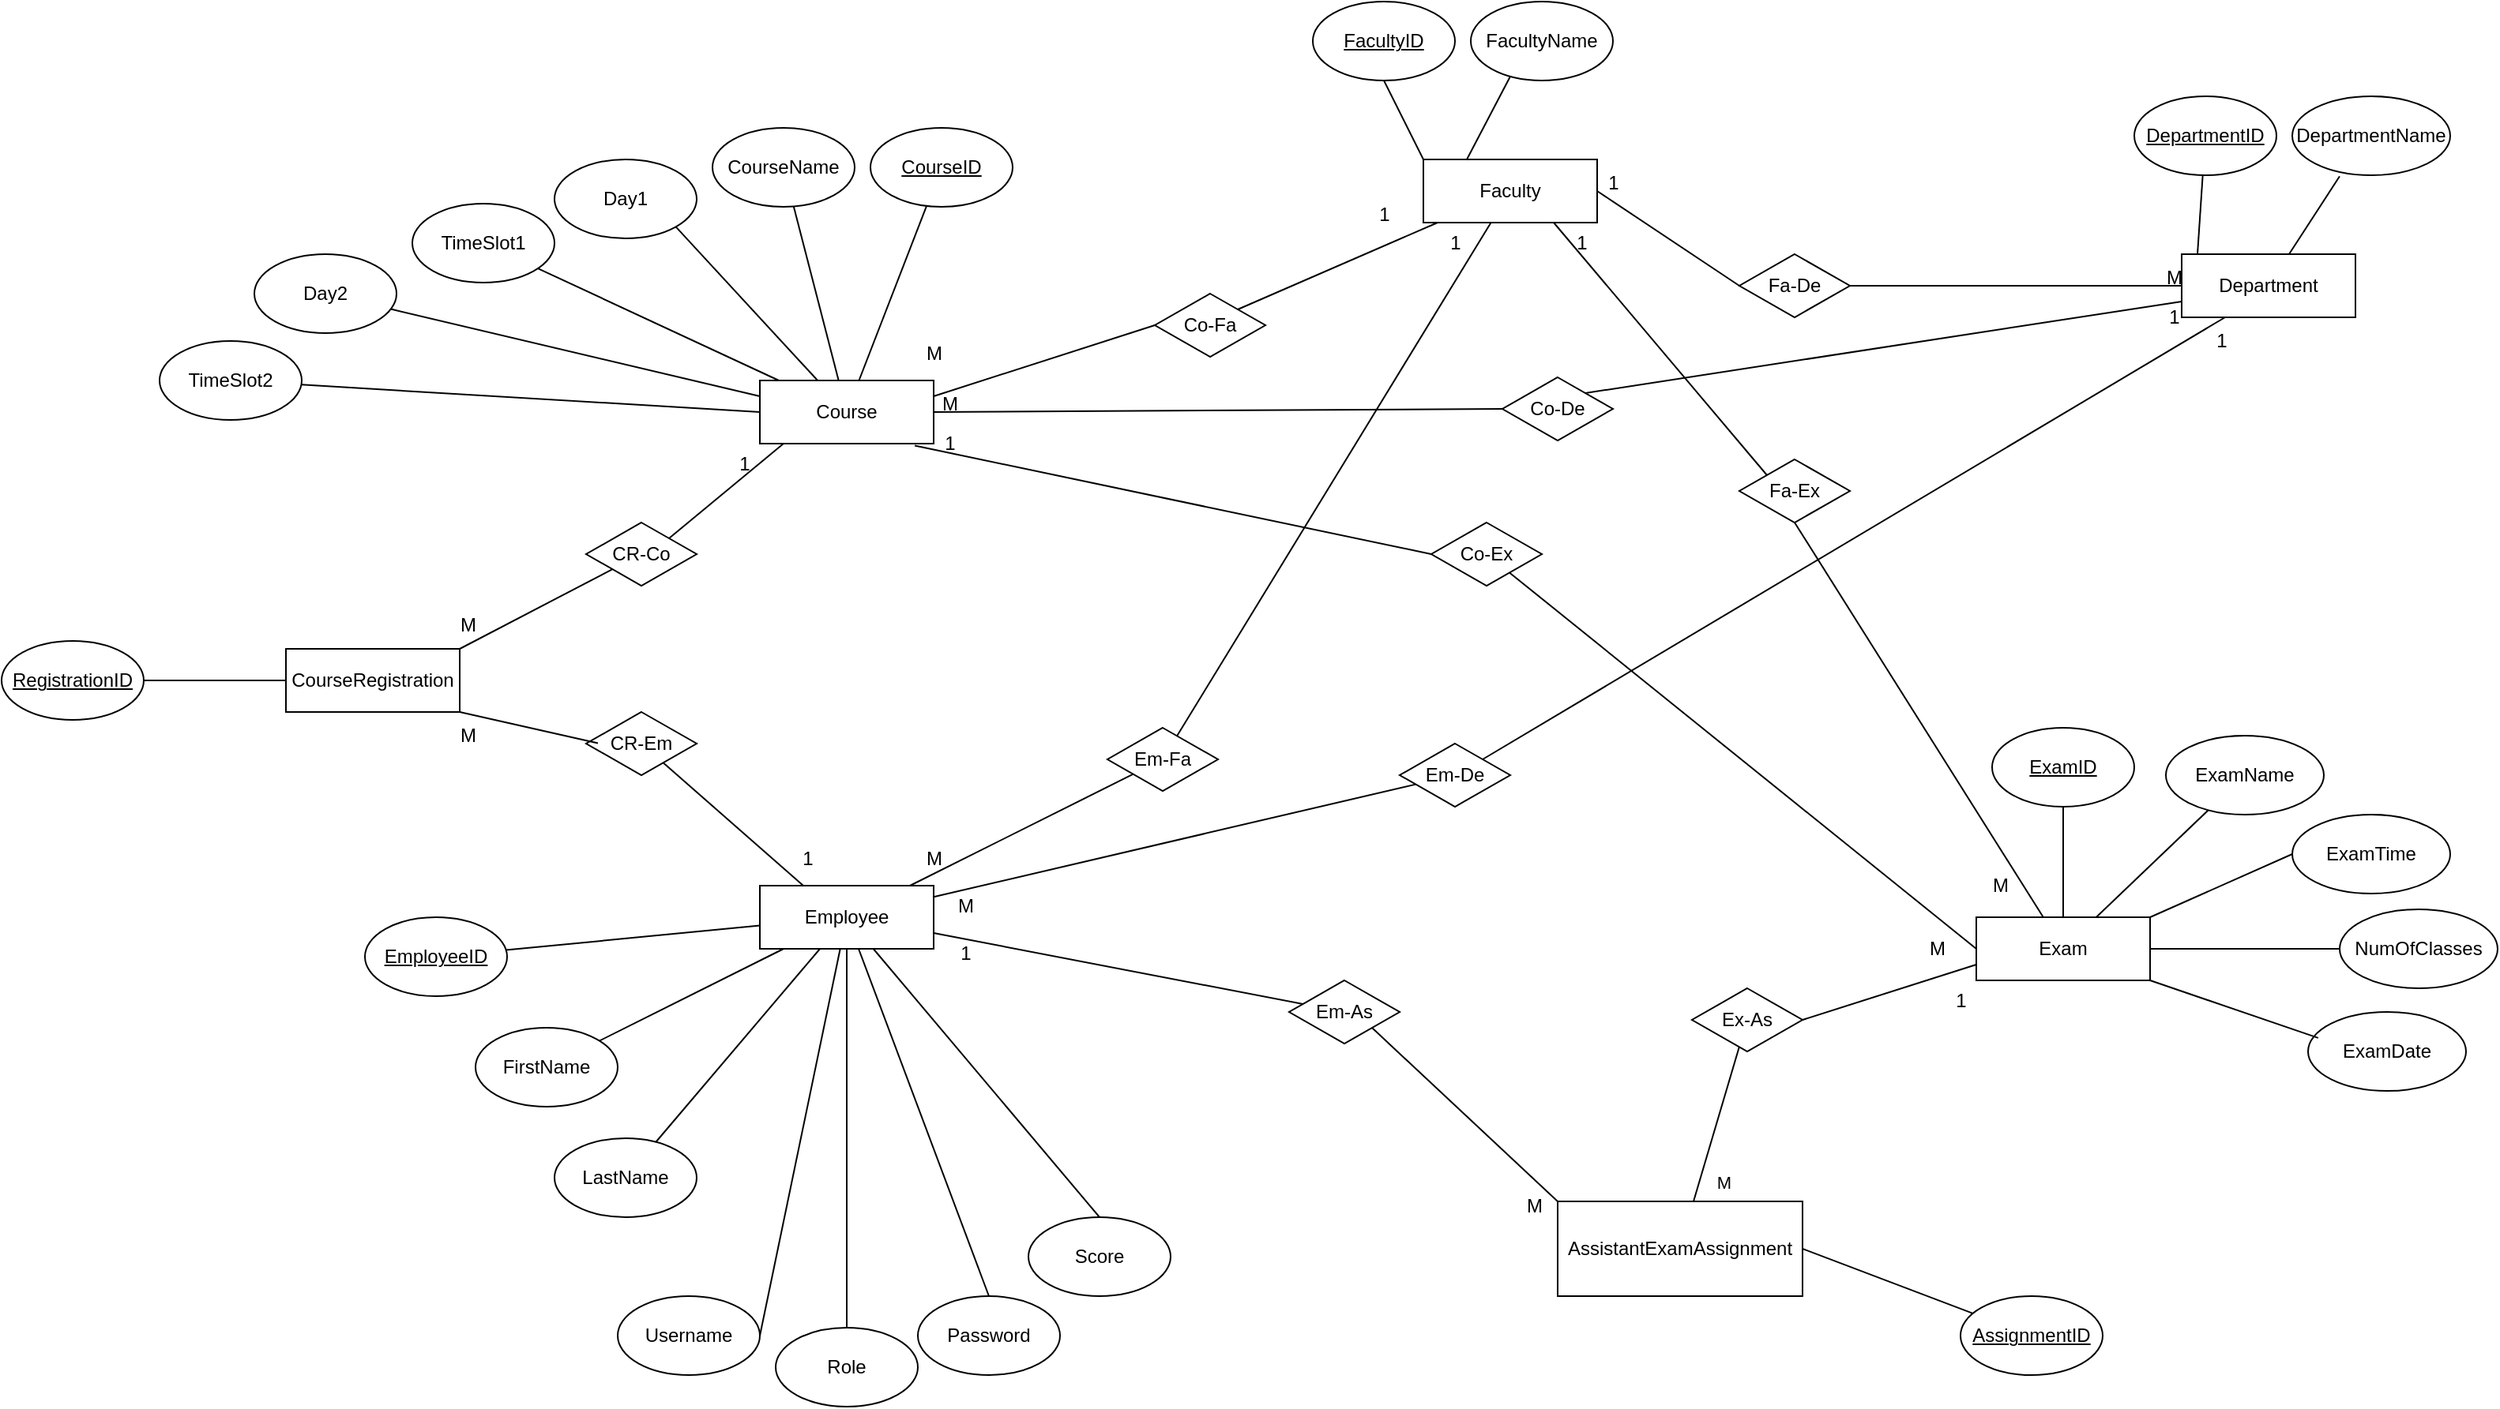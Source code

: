 <mxfile version="24.4.6" type="device">
  <diagram id="R2lEEEUBdFMjLlhIrx00" name="Page-1">
    <mxGraphModel dx="2021" dy="1052" grid="1" gridSize="10" guides="1" tooltips="1" connect="1" arrows="1" fold="1" page="0" pageScale="1" pageWidth="850" pageHeight="1100" math="0" shadow="0" extFonts="Permanent Marker^https://fonts.googleapis.com/css?family=Permanent+Marker">
      <root>
        <mxCell id="0" />
        <mxCell id="1" parent="0" />
        <mxCell id="gbfgaIHnp0iiA1zuApGj-1" value="Faculty" style="rounded=0;whiteSpace=wrap;html=1;" vertex="1" parent="1">
          <mxGeometry x="150" y="20" width="110" height="40" as="geometry" />
        </mxCell>
        <mxCell id="gbfgaIHnp0iiA1zuApGj-2" value="&lt;u&gt;FacultyID&lt;/u&gt;" style="ellipse;whiteSpace=wrap;html=1;" vertex="1" parent="1">
          <mxGeometry x="80" y="-80" width="90" height="50" as="geometry" />
        </mxCell>
        <mxCell id="gbfgaIHnp0iiA1zuApGj-3" value="FacultyName" style="ellipse;whiteSpace=wrap;html=1;" vertex="1" parent="1">
          <mxGeometry x="180" y="-80" width="90" height="50" as="geometry" />
        </mxCell>
        <mxCell id="gbfgaIHnp0iiA1zuApGj-4" value="" style="endArrow=none;html=1;rounded=0;exitX=0;exitY=0;exitDx=0;exitDy=0;entryX=0.5;entryY=1;entryDx=0;entryDy=0;" edge="1" parent="1" source="gbfgaIHnp0iiA1zuApGj-1" target="gbfgaIHnp0iiA1zuApGj-2">
          <mxGeometry width="50" height="50" relative="1" as="geometry">
            <mxPoint x="340" y="110" as="sourcePoint" />
            <mxPoint x="390" y="60" as="targetPoint" />
          </mxGeometry>
        </mxCell>
        <mxCell id="gbfgaIHnp0iiA1zuApGj-5" value="" style="endArrow=none;html=1;rounded=0;exitX=0.25;exitY=0;exitDx=0;exitDy=0;entryX=0.278;entryY=0.947;entryDx=0;entryDy=0;entryPerimeter=0;" edge="1" parent="1" source="gbfgaIHnp0iiA1zuApGj-1" target="gbfgaIHnp0iiA1zuApGj-3">
          <mxGeometry width="50" height="50" relative="1" as="geometry">
            <mxPoint x="160" y="30" as="sourcePoint" />
            <mxPoint x="135" y="-20" as="targetPoint" />
            <Array as="points" />
          </mxGeometry>
        </mxCell>
        <mxCell id="gbfgaIHnp0iiA1zuApGj-11" style="edgeStyle=orthogonalEdgeStyle;rounded=0;orthogonalLoop=1;jettySize=auto;html=1;entryX=0;entryY=0.5;entryDx=0;entryDy=0;endArrow=none;endFill=0;" edge="1" parent="1" source="gbfgaIHnp0iiA1zuApGj-6" target="gbfgaIHnp0iiA1zuApGj-7">
          <mxGeometry relative="1" as="geometry" />
        </mxCell>
        <mxCell id="gbfgaIHnp0iiA1zuApGj-6" value="Fa-De" style="rhombus;whiteSpace=wrap;html=1;" vertex="1" parent="1">
          <mxGeometry x="350" y="80" width="70" height="40" as="geometry" />
        </mxCell>
        <mxCell id="gbfgaIHnp0iiA1zuApGj-7" value="Department" style="rounded=0;whiteSpace=wrap;html=1;" vertex="1" parent="1">
          <mxGeometry x="630" y="80" width="110" height="40" as="geometry" />
        </mxCell>
        <mxCell id="gbfgaIHnp0iiA1zuApGj-8" value="&lt;u&gt;DepartmentID&lt;/u&gt;" style="ellipse;whiteSpace=wrap;html=1;" vertex="1" parent="1">
          <mxGeometry x="600" y="-20" width="90" height="50" as="geometry" />
        </mxCell>
        <mxCell id="gbfgaIHnp0iiA1zuApGj-9" value="" style="endArrow=none;html=1;rounded=0;" edge="1" parent="1" target="gbfgaIHnp0iiA1zuApGj-8">
          <mxGeometry width="50" height="50" relative="1" as="geometry">
            <mxPoint x="640" y="80" as="sourcePoint" />
            <mxPoint x="315" y="40" as="targetPoint" />
          </mxGeometry>
        </mxCell>
        <mxCell id="gbfgaIHnp0iiA1zuApGj-10" value="" style="endArrow=none;html=1;rounded=0;exitX=0;exitY=0.5;exitDx=0;exitDy=0;entryX=1;entryY=0.5;entryDx=0;entryDy=0;" edge="1" parent="1" source="gbfgaIHnp0iiA1zuApGj-6" target="gbfgaIHnp0iiA1zuApGj-1">
          <mxGeometry width="50" height="50" relative="1" as="geometry">
            <mxPoint x="248" y="180" as="sourcePoint" />
            <mxPoint x="275" y="127" as="targetPoint" />
            <Array as="points" />
          </mxGeometry>
        </mxCell>
        <mxCell id="gbfgaIHnp0iiA1zuApGj-12" value="DepartmentName" style="ellipse;whiteSpace=wrap;html=1;" vertex="1" parent="1">
          <mxGeometry x="700" y="-20" width="100" height="50" as="geometry" />
        </mxCell>
        <mxCell id="gbfgaIHnp0iiA1zuApGj-14" value="" style="endArrow=none;html=1;rounded=0;entryX=0.3;entryY=1.013;entryDx=0;entryDy=0;entryPerimeter=0;" edge="1" parent="1" source="gbfgaIHnp0iiA1zuApGj-7" target="gbfgaIHnp0iiA1zuApGj-12">
          <mxGeometry width="50" height="50" relative="1" as="geometry">
            <mxPoint x="650" y="90" as="sourcePoint" />
            <mxPoint x="653" y="40" as="targetPoint" />
          </mxGeometry>
        </mxCell>
        <mxCell id="gbfgaIHnp0iiA1zuApGj-15" value="1" style="text;html=1;align=center;verticalAlign=middle;resizable=0;points=[];autosize=1;strokeColor=none;fillColor=none;" vertex="1" parent="1">
          <mxGeometry x="255" y="20" width="30" height="30" as="geometry" />
        </mxCell>
        <mxCell id="gbfgaIHnp0iiA1zuApGj-16" value="M" style="text;html=1;align=center;verticalAlign=middle;resizable=0;points=[];autosize=1;strokeColor=none;fillColor=none;" vertex="1" parent="1">
          <mxGeometry x="610" y="80" width="30" height="30" as="geometry" />
        </mxCell>
        <mxCell id="gbfgaIHnp0iiA1zuApGj-17" value="Course" style="rounded=0;whiteSpace=wrap;html=1;" vertex="1" parent="1">
          <mxGeometry x="-270" y="160" width="110" height="40" as="geometry" />
        </mxCell>
        <mxCell id="gbfgaIHnp0iiA1zuApGj-18" value="&lt;u&gt;CourseID&lt;/u&gt;" style="ellipse;whiteSpace=wrap;html=1;" vertex="1" parent="1">
          <mxGeometry x="-200" width="90" height="50" as="geometry" />
        </mxCell>
        <mxCell id="gbfgaIHnp0iiA1zuApGj-19" value="" style="endArrow=none;html=1;rounded=0;" edge="1" parent="1" source="gbfgaIHnp0iiA1zuApGj-17" target="gbfgaIHnp0iiA1zuApGj-18">
          <mxGeometry width="50" height="50" relative="1" as="geometry">
            <mxPoint x="-60" y="-10" as="sourcePoint" />
            <mxPoint x="-85" y="-60" as="targetPoint" />
            <Array as="points" />
          </mxGeometry>
        </mxCell>
        <mxCell id="gbfgaIHnp0iiA1zuApGj-20" value="CourseName" style="ellipse;whiteSpace=wrap;html=1;" vertex="1" parent="1">
          <mxGeometry x="-300" width="90" height="50" as="geometry" />
        </mxCell>
        <mxCell id="gbfgaIHnp0iiA1zuApGj-21" value="" style="endArrow=none;html=1;rounded=0;" edge="1" parent="1" source="gbfgaIHnp0iiA1zuApGj-17" target="gbfgaIHnp0iiA1zuApGj-20">
          <mxGeometry width="50" height="50" relative="1" as="geometry">
            <mxPoint x="-209" y="160" as="sourcePoint" />
            <mxPoint x="-260" y="116" as="targetPoint" />
            <Array as="points" />
          </mxGeometry>
        </mxCell>
        <mxCell id="gbfgaIHnp0iiA1zuApGj-22" value="Day1" style="ellipse;whiteSpace=wrap;html=1;" vertex="1" parent="1">
          <mxGeometry x="-400" y="20" width="90" height="50" as="geometry" />
        </mxCell>
        <mxCell id="gbfgaIHnp0iiA1zuApGj-23" value="Day2&lt;span style=&quot;color: rgba(0, 0, 0, 0); font-family: monospace; font-size: 0px; text-align: start; text-wrap: nowrap;&quot;&gt;%3CmxGraphModel%3E%3Croot%3E%3CmxCell%20id%3D%220%22%2F%3E%3CmxCell%20id%3D%221%22%20parent%3D%220%22%2F%3E%3CmxCell%20id%3D%222%22%20value%3D%22Day1%22%20style%3D%22ellipse%3BwhiteSpace%3Dwrap%3Bhtml%3D1%3B%22%20vertex%3D%221%22%20parent%3D%221%22%3E%3CmxGeometry%20x%3D%22-110%22%20y%3D%22330%22%20width%3D%2290%22%20height%3D%2250%22%20as%3D%22geometry%22%2F%3E%3C%2FmxCell%3E%3C%2Froot%3E%3C%2FmxGraphModel%3E&lt;/span&gt;" style="ellipse;whiteSpace=wrap;html=1;" vertex="1" parent="1">
          <mxGeometry x="-590" y="80" width="90" height="50" as="geometry" />
        </mxCell>
        <mxCell id="gbfgaIHnp0iiA1zuApGj-24" value="TimeSlot1" style="ellipse;whiteSpace=wrap;html=1;" vertex="1" parent="1">
          <mxGeometry x="-490" y="48" width="90" height="50" as="geometry" />
        </mxCell>
        <mxCell id="gbfgaIHnp0iiA1zuApGj-25" value="TimeSlot2" style="ellipse;whiteSpace=wrap;html=1;" vertex="1" parent="1">
          <mxGeometry x="-650" y="135" width="90" height="50" as="geometry" />
        </mxCell>
        <mxCell id="gbfgaIHnp0iiA1zuApGj-27" value="" style="endArrow=none;html=1;rounded=0;entryX=1;entryY=1;entryDx=0;entryDy=0;" edge="1" parent="1" source="gbfgaIHnp0iiA1zuApGj-17" target="gbfgaIHnp0iiA1zuApGj-22">
          <mxGeometry width="50" height="50" relative="1" as="geometry">
            <mxPoint x="-240" y="150" as="sourcePoint" />
            <mxPoint x="-300" y="86" as="targetPoint" />
            <Array as="points" />
          </mxGeometry>
        </mxCell>
        <mxCell id="gbfgaIHnp0iiA1zuApGj-29" value="" style="endArrow=none;html=1;rounded=0;" edge="1" parent="1" source="gbfgaIHnp0iiA1zuApGj-17" target="gbfgaIHnp0iiA1zuApGj-24">
          <mxGeometry width="50" height="50" relative="1" as="geometry">
            <mxPoint x="-240" y="160" as="sourcePoint" />
            <mxPoint x="-349" y="131" as="targetPoint" />
            <Array as="points" />
          </mxGeometry>
        </mxCell>
        <mxCell id="gbfgaIHnp0iiA1zuApGj-30" value="" style="endArrow=none;html=1;rounded=0;exitX=0;exitY=0.25;exitDx=0;exitDy=0;" edge="1" parent="1" source="gbfgaIHnp0iiA1zuApGj-17" target="gbfgaIHnp0iiA1zuApGj-23">
          <mxGeometry width="50" height="50" relative="1" as="geometry">
            <mxPoint x="-240" y="182" as="sourcePoint" />
            <mxPoint x="-352" y="187" as="targetPoint" />
            <Array as="points" />
          </mxGeometry>
        </mxCell>
        <mxCell id="gbfgaIHnp0iiA1zuApGj-31" value="" style="endArrow=none;html=1;rounded=0;exitX=0;exitY=0.5;exitDx=0;exitDy=0;" edge="1" parent="1" source="gbfgaIHnp0iiA1zuApGj-17" target="gbfgaIHnp0iiA1zuApGj-25">
          <mxGeometry width="50" height="50" relative="1" as="geometry">
            <mxPoint x="-310" y="160" as="sourcePoint" />
            <mxPoint x="-342" y="197" as="targetPoint" />
            <Array as="points" />
          </mxGeometry>
        </mxCell>
        <mxCell id="gbfgaIHnp0iiA1zuApGj-32" value="Co-Fa" style="rhombus;whiteSpace=wrap;html=1;" vertex="1" parent="1">
          <mxGeometry x="-20" y="105" width="70" height="40" as="geometry" />
        </mxCell>
        <mxCell id="gbfgaIHnp0iiA1zuApGj-34" value="" style="endArrow=none;html=1;rounded=0;entryX=1;entryY=0;entryDx=0;entryDy=0;" edge="1" parent="1" source="gbfgaIHnp0iiA1zuApGj-1" target="gbfgaIHnp0iiA1zuApGj-32">
          <mxGeometry width="50" height="50" relative="1" as="geometry">
            <mxPoint x="390" y="200" as="sourcePoint" />
            <mxPoint x="330" y="200" as="targetPoint" />
            <Array as="points" />
          </mxGeometry>
        </mxCell>
        <mxCell id="gbfgaIHnp0iiA1zuApGj-35" value="" style="endArrow=none;html=1;rounded=0;exitX=0;exitY=0.5;exitDx=0;exitDy=0;entryX=1;entryY=0.25;entryDx=0;entryDy=0;" edge="1" parent="1" source="gbfgaIHnp0iiA1zuApGj-32" target="gbfgaIHnp0iiA1zuApGj-17">
          <mxGeometry width="50" height="50" relative="1" as="geometry">
            <mxPoint x="400" y="210" as="sourcePoint" />
            <mxPoint x="340" y="210" as="targetPoint" />
            <Array as="points" />
          </mxGeometry>
        </mxCell>
        <mxCell id="gbfgaIHnp0iiA1zuApGj-36" value="1" style="text;html=1;align=center;verticalAlign=middle;resizable=0;points=[];autosize=1;strokeColor=none;fillColor=none;" vertex="1" parent="1">
          <mxGeometry x="110" y="40" width="30" height="30" as="geometry" />
        </mxCell>
        <mxCell id="gbfgaIHnp0iiA1zuApGj-37" value="M" style="text;html=1;align=center;verticalAlign=middle;resizable=0;points=[];autosize=1;strokeColor=none;fillColor=none;" vertex="1" parent="1">
          <mxGeometry x="-175" y="128" width="30" height="30" as="geometry" />
        </mxCell>
        <mxCell id="gbfgaIHnp0iiA1zuApGj-38" value="Co-De" style="rhombus;whiteSpace=wrap;html=1;" vertex="1" parent="1">
          <mxGeometry x="200" y="158" width="70" height="40" as="geometry" />
        </mxCell>
        <mxCell id="gbfgaIHnp0iiA1zuApGj-39" value="" style="endArrow=none;html=1;rounded=0;exitX=0;exitY=0.5;exitDx=0;exitDy=0;entryX=1;entryY=0.5;entryDx=0;entryDy=0;" edge="1" parent="1" source="gbfgaIHnp0iiA1zuApGj-38" target="gbfgaIHnp0iiA1zuApGj-17">
          <mxGeometry width="50" height="50" relative="1" as="geometry">
            <mxPoint x="180" y="300" as="sourcePoint" />
            <mxPoint x="130" y="370" as="targetPoint" />
            <Array as="points" />
          </mxGeometry>
        </mxCell>
        <mxCell id="gbfgaIHnp0iiA1zuApGj-41" value="" style="endArrow=none;html=1;rounded=0;entryX=1;entryY=0;entryDx=0;entryDy=0;" edge="1" parent="1" target="gbfgaIHnp0iiA1zuApGj-38">
          <mxGeometry width="50" height="50" relative="1" as="geometry">
            <mxPoint x="630" y="110" as="sourcePoint" />
            <mxPoint x="130" y="380" as="targetPoint" />
            <Array as="points" />
          </mxGeometry>
        </mxCell>
        <mxCell id="gbfgaIHnp0iiA1zuApGj-42" value="M" style="text;html=1;align=center;verticalAlign=middle;resizable=0;points=[];autosize=1;strokeColor=none;fillColor=none;" vertex="1" parent="1">
          <mxGeometry x="-165" y="160" width="30" height="30" as="geometry" />
        </mxCell>
        <mxCell id="gbfgaIHnp0iiA1zuApGj-43" value="1" style="text;html=1;align=center;verticalAlign=middle;resizable=0;points=[];autosize=1;strokeColor=none;fillColor=none;" vertex="1" parent="1">
          <mxGeometry x="610" y="105" width="30" height="30" as="geometry" />
        </mxCell>
        <mxCell id="gbfgaIHnp0iiA1zuApGj-44" value="Employee" style="rounded=0;whiteSpace=wrap;html=1;" vertex="1" parent="1">
          <mxGeometry x="-270" y="480" width="110" height="40" as="geometry" />
        </mxCell>
        <mxCell id="gbfgaIHnp0iiA1zuApGj-45" value="&lt;u&gt;EmployeeID&lt;/u&gt;" style="ellipse;whiteSpace=wrap;html=1;" vertex="1" parent="1">
          <mxGeometry x="-520" y="500" width="90" height="50" as="geometry" />
        </mxCell>
        <mxCell id="gbfgaIHnp0iiA1zuApGj-46" value="FirstName" style="ellipse;whiteSpace=wrap;html=1;" vertex="1" parent="1">
          <mxGeometry x="-450" y="570" width="90" height="50" as="geometry" />
        </mxCell>
        <mxCell id="gbfgaIHnp0iiA1zuApGj-47" value="LastName" style="ellipse;whiteSpace=wrap;html=1;" vertex="1" parent="1">
          <mxGeometry x="-400" y="640" width="90" height="50" as="geometry" />
        </mxCell>
        <mxCell id="gbfgaIHnp0iiA1zuApGj-48" value="Role" style="ellipse;whiteSpace=wrap;html=1;" vertex="1" parent="1">
          <mxGeometry x="-260" y="760" width="90" height="50" as="geometry" />
        </mxCell>
        <mxCell id="gbfgaIHnp0iiA1zuApGj-49" value="Username" style="ellipse;whiteSpace=wrap;html=1;" vertex="1" parent="1">
          <mxGeometry x="-360" y="740" width="90" height="50" as="geometry" />
        </mxCell>
        <mxCell id="gbfgaIHnp0iiA1zuApGj-50" value="Password" style="ellipse;whiteSpace=wrap;html=1;" vertex="1" parent="1">
          <mxGeometry x="-170" y="740" width="90" height="50" as="geometry" />
        </mxCell>
        <mxCell id="gbfgaIHnp0iiA1zuApGj-51" value="Score" style="ellipse;whiteSpace=wrap;html=1;" vertex="1" parent="1">
          <mxGeometry x="-100" y="690" width="90" height="50" as="geometry" />
        </mxCell>
        <mxCell id="gbfgaIHnp0iiA1zuApGj-53" value="" style="endArrow=none;html=1;rounded=0;" edge="1" parent="1" source="gbfgaIHnp0iiA1zuApGj-45" target="gbfgaIHnp0iiA1zuApGj-44">
          <mxGeometry width="50" height="50" relative="1" as="geometry">
            <mxPoint x="-130" y="380" as="sourcePoint" />
            <mxPoint x="-199" y="454" as="targetPoint" />
            <Array as="points" />
          </mxGeometry>
        </mxCell>
        <mxCell id="gbfgaIHnp0iiA1zuApGj-54" value="" style="endArrow=none;html=1;rounded=0;" edge="1" parent="1" source="gbfgaIHnp0iiA1zuApGj-46" target="gbfgaIHnp0iiA1zuApGj-44">
          <mxGeometry width="50" height="50" relative="1" as="geometry">
            <mxPoint x="-205" y="380" as="sourcePoint" />
            <mxPoint x="-205" y="490" as="targetPoint" />
            <Array as="points" />
          </mxGeometry>
        </mxCell>
        <mxCell id="gbfgaIHnp0iiA1zuApGj-55" value="" style="endArrow=none;html=1;rounded=0;" edge="1" parent="1" source="gbfgaIHnp0iiA1zuApGj-47" target="gbfgaIHnp0iiA1zuApGj-44">
          <mxGeometry width="50" height="50" relative="1" as="geometry">
            <mxPoint x="-195" y="390" as="sourcePoint" />
            <mxPoint x="-240" y="490" as="targetPoint" />
            <Array as="points" />
          </mxGeometry>
        </mxCell>
        <mxCell id="gbfgaIHnp0iiA1zuApGj-56" value="" style="endArrow=none;html=1;rounded=0;exitX=1;exitY=0.5;exitDx=0;exitDy=0;" edge="1" parent="1" source="gbfgaIHnp0iiA1zuApGj-49" target="gbfgaIHnp0iiA1zuApGj-44">
          <mxGeometry width="50" height="50" relative="1" as="geometry">
            <mxPoint x="-185" y="400" as="sourcePoint" />
            <mxPoint x="-185" y="510" as="targetPoint" />
            <Array as="points" />
          </mxGeometry>
        </mxCell>
        <mxCell id="gbfgaIHnp0iiA1zuApGj-57" value="" style="endArrow=none;html=1;rounded=0;" edge="1" parent="1" source="gbfgaIHnp0iiA1zuApGj-48" target="gbfgaIHnp0iiA1zuApGj-44">
          <mxGeometry width="50" height="50" relative="1" as="geometry">
            <mxPoint x="-175" y="410" as="sourcePoint" />
            <mxPoint x="-175" y="520" as="targetPoint" />
            <Array as="points" />
          </mxGeometry>
        </mxCell>
        <mxCell id="gbfgaIHnp0iiA1zuApGj-58" value="" style="endArrow=none;html=1;rounded=0;exitX=0.5;exitY=0;exitDx=0;exitDy=0;" edge="1" parent="1" source="gbfgaIHnp0iiA1zuApGj-50" target="gbfgaIHnp0iiA1zuApGj-44">
          <mxGeometry width="50" height="50" relative="1" as="geometry">
            <mxPoint x="-165" y="420" as="sourcePoint" />
            <mxPoint x="-165" y="530" as="targetPoint" />
            <Array as="points" />
          </mxGeometry>
        </mxCell>
        <mxCell id="gbfgaIHnp0iiA1zuApGj-59" value="" style="endArrow=none;html=1;rounded=0;exitX=0.5;exitY=0;exitDx=0;exitDy=0;" edge="1" parent="1" source="gbfgaIHnp0iiA1zuApGj-51" target="gbfgaIHnp0iiA1zuApGj-44">
          <mxGeometry width="50" height="50" relative="1" as="geometry">
            <mxPoint x="-155" y="430" as="sourcePoint" />
            <mxPoint x="-155" y="540" as="targetPoint" />
            <Array as="points" />
          </mxGeometry>
        </mxCell>
        <mxCell id="gbfgaIHnp0iiA1zuApGj-60" value="Em-Fa" style="rhombus;whiteSpace=wrap;html=1;" vertex="1" parent="1">
          <mxGeometry x="-50" y="380" width="70" height="40" as="geometry" />
        </mxCell>
        <mxCell id="gbfgaIHnp0iiA1zuApGj-61" value="" style="endArrow=none;html=1;rounded=0;" edge="1" parent="1" source="gbfgaIHnp0iiA1zuApGj-60" target="gbfgaIHnp0iiA1zuApGj-44">
          <mxGeometry width="50" height="50" relative="1" as="geometry">
            <mxPoint x="-205" y="380" as="sourcePoint" />
            <mxPoint x="-205" y="490" as="targetPoint" />
            <Array as="points" />
          </mxGeometry>
        </mxCell>
        <mxCell id="gbfgaIHnp0iiA1zuApGj-62" value="" style="endArrow=none;html=1;rounded=0;" edge="1" parent="1" source="gbfgaIHnp0iiA1zuApGj-1" target="gbfgaIHnp0iiA1zuApGj-60">
          <mxGeometry width="50" height="50" relative="1" as="geometry">
            <mxPoint x="-24" y="419" as="sourcePoint" />
            <mxPoint x="-165" y="490" as="targetPoint" />
            <Array as="points" />
          </mxGeometry>
        </mxCell>
        <mxCell id="gbfgaIHnp0iiA1zuApGj-63" value="1" style="text;html=1;align=center;verticalAlign=middle;resizable=0;points=[];autosize=1;strokeColor=none;fillColor=none;" vertex="1" parent="1">
          <mxGeometry x="155" y="58" width="30" height="30" as="geometry" />
        </mxCell>
        <mxCell id="gbfgaIHnp0iiA1zuApGj-64" value="M" style="text;html=1;align=center;verticalAlign=middle;resizable=0;points=[];autosize=1;strokeColor=none;fillColor=none;" vertex="1" parent="1">
          <mxGeometry x="-175" y="448" width="30" height="30" as="geometry" />
        </mxCell>
        <mxCell id="gbfgaIHnp0iiA1zuApGj-65" value="Em-De" style="rhombus;whiteSpace=wrap;html=1;" vertex="1" parent="1">
          <mxGeometry x="135" y="390" width="70" height="40" as="geometry" />
        </mxCell>
        <mxCell id="gbfgaIHnp0iiA1zuApGj-66" value="" style="endArrow=none;html=1;rounded=0;" edge="1" parent="1" source="gbfgaIHnp0iiA1zuApGj-65" target="gbfgaIHnp0iiA1zuApGj-44">
          <mxGeometry width="50" height="50" relative="1" as="geometry">
            <mxPoint x="-24" y="419" as="sourcePoint" />
            <mxPoint x="-165" y="490" as="targetPoint" />
            <Array as="points" />
          </mxGeometry>
        </mxCell>
        <mxCell id="gbfgaIHnp0iiA1zuApGj-68" value="" style="endArrow=none;html=1;rounded=0;exitX=0.25;exitY=1;exitDx=0;exitDy=0;entryX=1;entryY=0;entryDx=0;entryDy=0;" edge="1" parent="1" source="gbfgaIHnp0iiA1zuApGj-7" target="gbfgaIHnp0iiA1zuApGj-65">
          <mxGeometry width="50" height="50" relative="1" as="geometry">
            <mxPoint x="155" y="426" as="sourcePoint" />
            <mxPoint x="-150" y="497" as="targetPoint" />
            <Array as="points" />
          </mxGeometry>
        </mxCell>
        <mxCell id="gbfgaIHnp0iiA1zuApGj-69" value="M" style="text;html=1;align=center;verticalAlign=middle;resizable=0;points=[];autosize=1;strokeColor=none;fillColor=none;" vertex="1" parent="1">
          <mxGeometry x="-155" y="478" width="30" height="30" as="geometry" />
        </mxCell>
        <mxCell id="gbfgaIHnp0iiA1zuApGj-70" value="1" style="text;html=1;align=center;verticalAlign=middle;resizable=0;points=[];autosize=1;strokeColor=none;fillColor=none;" vertex="1" parent="1">
          <mxGeometry x="640" y="120" width="30" height="30" as="geometry" />
        </mxCell>
        <mxCell id="gbfgaIHnp0iiA1zuApGj-72" value="CourseRegistration" style="rounded=0;whiteSpace=wrap;html=1;" vertex="1" parent="1">
          <mxGeometry x="-570" y="330" width="110" height="40" as="geometry" />
        </mxCell>
        <mxCell id="gbfgaIHnp0iiA1zuApGj-73" value="&lt;u&gt;RegistrationID&lt;/u&gt;" style="ellipse;whiteSpace=wrap;html=1;" vertex="1" parent="1">
          <mxGeometry x="-750" y="325" width="90" height="50" as="geometry" />
        </mxCell>
        <mxCell id="gbfgaIHnp0iiA1zuApGj-74" value="" style="endArrow=none;html=1;rounded=0;" edge="1" parent="1" source="gbfgaIHnp0iiA1zuApGj-72" target="gbfgaIHnp0iiA1zuApGj-73">
          <mxGeometry width="50" height="50" relative="1" as="geometry">
            <mxPoint x="-246" y="209" as="sourcePoint" />
            <mxPoint x="-612" y="152" as="targetPoint" />
            <Array as="points" />
          </mxGeometry>
        </mxCell>
        <mxCell id="gbfgaIHnp0iiA1zuApGj-75" value="CR-Co" style="rhombus;whiteSpace=wrap;html=1;" vertex="1" parent="1">
          <mxGeometry x="-380" y="250" width="70" height="40" as="geometry" />
        </mxCell>
        <mxCell id="gbfgaIHnp0iiA1zuApGj-76" value="CR-Em" style="rhombus;whiteSpace=wrap;html=1;" vertex="1" parent="1">
          <mxGeometry x="-380" y="370" width="70" height="40" as="geometry" />
        </mxCell>
        <mxCell id="gbfgaIHnp0iiA1zuApGj-77" value="" style="endArrow=none;html=1;rounded=0;entryX=1;entryY=0;entryDx=0;entryDy=0;" edge="1" parent="1" source="gbfgaIHnp0iiA1zuApGj-75" target="gbfgaIHnp0iiA1zuApGj-72">
          <mxGeometry width="50" height="50" relative="1" as="geometry">
            <mxPoint x="-260" y="190" as="sourcePoint" />
            <mxPoint x="-611" y="150" as="targetPoint" />
            <Array as="points" />
          </mxGeometry>
        </mxCell>
        <mxCell id="gbfgaIHnp0iiA1zuApGj-78" value="" style="endArrow=none;html=1;rounded=0;entryX=1;entryY=1;entryDx=0;entryDy=0;exitX=0.107;exitY=0.495;exitDx=0;exitDy=0;exitPerimeter=0;" edge="1" parent="1" source="gbfgaIHnp0iiA1zuApGj-76" target="gbfgaIHnp0iiA1zuApGj-72">
          <mxGeometry width="50" height="50" relative="1" as="geometry">
            <mxPoint x="-353" y="290" as="sourcePoint" />
            <mxPoint x="-450" y="340" as="targetPoint" />
            <Array as="points" />
          </mxGeometry>
        </mxCell>
        <mxCell id="gbfgaIHnp0iiA1zuApGj-79" value="" style="endArrow=none;html=1;rounded=0;entryX=1;entryY=0;entryDx=0;entryDy=0;exitX=0.136;exitY=0.999;exitDx=0;exitDy=0;exitPerimeter=0;" edge="1" parent="1" source="gbfgaIHnp0iiA1zuApGj-17" target="gbfgaIHnp0iiA1zuApGj-75">
          <mxGeometry width="50" height="50" relative="1" as="geometry">
            <mxPoint x="-343" y="300" as="sourcePoint" />
            <mxPoint x="-440" y="350" as="targetPoint" />
            <Array as="points" />
          </mxGeometry>
        </mxCell>
        <mxCell id="gbfgaIHnp0iiA1zuApGj-80" value="" style="endArrow=none;html=1;rounded=0;exitX=0.25;exitY=0;exitDx=0;exitDy=0;" edge="1" parent="1" source="gbfgaIHnp0iiA1zuApGj-44" target="gbfgaIHnp0iiA1zuApGj-76">
          <mxGeometry width="50" height="50" relative="1" as="geometry">
            <mxPoint x="-333" y="310" as="sourcePoint" />
            <mxPoint x="-430" y="360" as="targetPoint" />
            <Array as="points" />
          </mxGeometry>
        </mxCell>
        <mxCell id="gbfgaIHnp0iiA1zuApGj-83" value="1" style="text;html=1;align=center;verticalAlign=middle;resizable=0;points=[];autosize=1;strokeColor=none;fillColor=none;" vertex="1" parent="1">
          <mxGeometry x="-295" y="198" width="30" height="30" as="geometry" />
        </mxCell>
        <mxCell id="gbfgaIHnp0iiA1zuApGj-84" value="M" style="text;html=1;align=center;verticalAlign=middle;resizable=0;points=[];autosize=1;strokeColor=none;fillColor=none;" vertex="1" parent="1">
          <mxGeometry x="-470" y="300" width="30" height="30" as="geometry" />
        </mxCell>
        <mxCell id="gbfgaIHnp0iiA1zuApGj-85" value="1" style="text;html=1;align=center;verticalAlign=middle;resizable=0;points=[];autosize=1;strokeColor=none;fillColor=none;" vertex="1" parent="1">
          <mxGeometry x="-255" y="448" width="30" height="30" as="geometry" />
        </mxCell>
        <mxCell id="gbfgaIHnp0iiA1zuApGj-86" value="M" style="text;html=1;align=center;verticalAlign=middle;resizable=0;points=[];autosize=1;strokeColor=none;fillColor=none;" vertex="1" parent="1">
          <mxGeometry x="-470" y="370" width="30" height="30" as="geometry" />
        </mxCell>
        <mxCell id="gbfgaIHnp0iiA1zuApGj-89" value="Exam" style="rounded=0;whiteSpace=wrap;html=1;" vertex="1" parent="1">
          <mxGeometry x="500" y="500" width="110" height="40" as="geometry" />
        </mxCell>
        <mxCell id="gbfgaIHnp0iiA1zuApGj-90" value="&lt;u&gt;ExamID&lt;/u&gt;" style="ellipse;whiteSpace=wrap;html=1;" vertex="1" parent="1">
          <mxGeometry x="510" y="380" width="90" height="50" as="geometry" />
        </mxCell>
        <mxCell id="gbfgaIHnp0iiA1zuApGj-91" value="" style="endArrow=none;html=1;rounded=0;" edge="1" parent="1" source="gbfgaIHnp0iiA1zuApGj-90" target="gbfgaIHnp0iiA1zuApGj-89">
          <mxGeometry width="50" height="50" relative="1" as="geometry">
            <mxPoint x="668" y="130" as="sourcePoint" />
            <mxPoint x="198" y="410" as="targetPoint" />
            <Array as="points" />
          </mxGeometry>
        </mxCell>
        <mxCell id="gbfgaIHnp0iiA1zuApGj-92" value="ExamName" style="ellipse;whiteSpace=wrap;html=1;" vertex="1" parent="1">
          <mxGeometry x="620" y="385" width="100" height="50" as="geometry" />
        </mxCell>
        <mxCell id="gbfgaIHnp0iiA1zuApGj-93" value="" style="endArrow=none;html=1;rounded=0;" edge="1" parent="1" source="gbfgaIHnp0iiA1zuApGj-92" target="gbfgaIHnp0iiA1zuApGj-89">
          <mxGeometry width="50" height="50" relative="1" as="geometry">
            <mxPoint x="750" y="530" as="sourcePoint" />
            <mxPoint x="620" y="530" as="targetPoint" />
            <Array as="points" />
          </mxGeometry>
        </mxCell>
        <mxCell id="gbfgaIHnp0iiA1zuApGj-94" value="ExamDate" style="ellipse;whiteSpace=wrap;html=1;" vertex="1" parent="1">
          <mxGeometry x="710" y="560" width="100" height="50" as="geometry" />
        </mxCell>
        <mxCell id="gbfgaIHnp0iiA1zuApGj-95" value="ExamTime" style="ellipse;whiteSpace=wrap;html=1;" vertex="1" parent="1">
          <mxGeometry x="700" y="435" width="100" height="50" as="geometry" />
        </mxCell>
        <mxCell id="gbfgaIHnp0iiA1zuApGj-96" value="NumOfClasses" style="ellipse;whiteSpace=wrap;html=1;" vertex="1" parent="1">
          <mxGeometry x="730" y="495" width="100" height="50" as="geometry" />
        </mxCell>
        <mxCell id="gbfgaIHnp0iiA1zuApGj-97" value="" style="endArrow=none;html=1;rounded=0;exitX=0;exitY=0.5;exitDx=0;exitDy=0;entryX=1;entryY=0;entryDx=0;entryDy=0;" edge="1" parent="1" source="gbfgaIHnp0iiA1zuApGj-95" target="gbfgaIHnp0iiA1zuApGj-89">
          <mxGeometry width="50" height="50" relative="1" as="geometry">
            <mxPoint x="671" y="459" as="sourcePoint" />
            <mxPoint x="600" y="527" as="targetPoint" />
            <Array as="points" />
          </mxGeometry>
        </mxCell>
        <mxCell id="gbfgaIHnp0iiA1zuApGj-98" value="" style="endArrow=none;html=1;rounded=0;exitX=0;exitY=0.5;exitDx=0;exitDy=0;" edge="1" parent="1" source="gbfgaIHnp0iiA1zuApGj-96">
          <mxGeometry width="50" height="50" relative="1" as="geometry">
            <mxPoint x="710" y="470" as="sourcePoint" />
            <mxPoint x="610" y="520" as="targetPoint" />
            <Array as="points" />
          </mxGeometry>
        </mxCell>
        <mxCell id="gbfgaIHnp0iiA1zuApGj-99" value="" style="endArrow=none;html=1;rounded=0;exitX=0.064;exitY=0.329;exitDx=0;exitDy=0;entryX=1;entryY=1;entryDx=0;entryDy=0;exitPerimeter=0;" edge="1" parent="1" source="gbfgaIHnp0iiA1zuApGj-94" target="gbfgaIHnp0iiA1zuApGj-89">
          <mxGeometry width="50" height="50" relative="1" as="geometry">
            <mxPoint x="710" y="470" as="sourcePoint" />
            <mxPoint x="620" y="510" as="targetPoint" />
            <Array as="points" />
          </mxGeometry>
        </mxCell>
        <mxCell id="gbfgaIHnp0iiA1zuApGj-100" value="Co-Ex" style="rhombus;whiteSpace=wrap;html=1;" vertex="1" parent="1">
          <mxGeometry x="155" y="250" width="70" height="40" as="geometry" />
        </mxCell>
        <mxCell id="gbfgaIHnp0iiA1zuApGj-101" value="" style="endArrow=none;html=1;rounded=0;exitX=0;exitY=0.5;exitDx=0;exitDy=0;entryX=0.891;entryY=1.031;entryDx=0;entryDy=0;entryPerimeter=0;" edge="1" parent="1" source="gbfgaIHnp0iiA1zuApGj-100" target="gbfgaIHnp0iiA1zuApGj-17">
          <mxGeometry width="50" height="50" relative="1" as="geometry">
            <mxPoint x="210" y="188" as="sourcePoint" />
            <mxPoint x="-150" y="190" as="targetPoint" />
            <Array as="points" />
          </mxGeometry>
        </mxCell>
        <mxCell id="gbfgaIHnp0iiA1zuApGj-102" value="1" style="text;html=1;align=center;verticalAlign=middle;resizable=0;points=[];autosize=1;strokeColor=none;fillColor=none;" vertex="1" parent="1">
          <mxGeometry x="-165" y="185" width="30" height="30" as="geometry" />
        </mxCell>
        <mxCell id="gbfgaIHnp0iiA1zuApGj-103" value="" style="endArrow=none;html=1;rounded=0;exitX=0;exitY=0.5;exitDx=0;exitDy=0;" edge="1" parent="1" source="gbfgaIHnp0iiA1zuApGj-89" target="gbfgaIHnp0iiA1zuApGj-100">
          <mxGeometry width="50" height="50" relative="1" as="geometry">
            <mxPoint x="165" y="280" as="sourcePoint" />
            <mxPoint x="-162" y="211" as="targetPoint" />
            <Array as="points" />
          </mxGeometry>
        </mxCell>
        <mxCell id="gbfgaIHnp0iiA1zuApGj-104" value="M" style="text;html=1;align=center;verticalAlign=middle;resizable=0;points=[];autosize=1;strokeColor=none;fillColor=none;" vertex="1" parent="1">
          <mxGeometry x="460" y="505" width="30" height="30" as="geometry" />
        </mxCell>
        <mxCell id="gbfgaIHnp0iiA1zuApGj-105" value="Fa-Ex" style="rhombus;whiteSpace=wrap;html=1;" vertex="1" parent="1">
          <mxGeometry x="350" y="210" width="70" height="40" as="geometry" />
        </mxCell>
        <mxCell id="gbfgaIHnp0iiA1zuApGj-106" value="" style="endArrow=none;html=1;rounded=0;exitX=0;exitY=0;exitDx=0;exitDy=0;entryX=0.75;entryY=1;entryDx=0;entryDy=0;" edge="1" parent="1" source="gbfgaIHnp0iiA1zuApGj-105" target="gbfgaIHnp0iiA1zuApGj-1">
          <mxGeometry width="50" height="50" relative="1" as="geometry">
            <mxPoint x="360" y="110" as="sourcePoint" />
            <mxPoint x="270" y="50" as="targetPoint" />
            <Array as="points" />
          </mxGeometry>
        </mxCell>
        <mxCell id="gbfgaIHnp0iiA1zuApGj-107" value="" style="endArrow=none;html=1;rounded=0;entryX=0.5;entryY=1;entryDx=0;entryDy=0;" edge="1" parent="1" source="gbfgaIHnp0iiA1zuApGj-89" target="gbfgaIHnp0iiA1zuApGj-105">
          <mxGeometry width="50" height="50" relative="1" as="geometry">
            <mxPoint x="370" y="120" as="sourcePoint" />
            <mxPoint x="280" y="60" as="targetPoint" />
            <Array as="points" />
          </mxGeometry>
        </mxCell>
        <mxCell id="gbfgaIHnp0iiA1zuApGj-108" value="1" style="text;html=1;align=center;verticalAlign=middle;resizable=0;points=[];autosize=1;strokeColor=none;fillColor=none;" vertex="1" parent="1">
          <mxGeometry x="235" y="58" width="30" height="30" as="geometry" />
        </mxCell>
        <mxCell id="gbfgaIHnp0iiA1zuApGj-109" value="M" style="text;html=1;align=center;verticalAlign=middle;resizable=0;points=[];autosize=1;strokeColor=none;fillColor=none;" vertex="1" parent="1">
          <mxGeometry x="500" y="465" width="30" height="30" as="geometry" />
        </mxCell>
        <mxCell id="gbfgaIHnp0iiA1zuApGj-110" value="AssistantExamAssignment" style="rounded=0;whiteSpace=wrap;html=1;" vertex="1" parent="1">
          <mxGeometry x="235" y="680" width="155" height="60" as="geometry" />
        </mxCell>
        <mxCell id="gbfgaIHnp0iiA1zuApGj-111" value="&lt;u&gt;AssignmentID&lt;/u&gt;" style="ellipse;whiteSpace=wrap;html=1;" vertex="1" parent="1">
          <mxGeometry x="490" y="740" width="90" height="50" as="geometry" />
        </mxCell>
        <mxCell id="gbfgaIHnp0iiA1zuApGj-112" value="" style="endArrow=none;html=1;rounded=0;entryX=1;entryY=0.5;entryDx=0;entryDy=0;" edge="1" parent="1" source="gbfgaIHnp0iiA1zuApGj-111" target="gbfgaIHnp0iiA1zuApGj-110">
          <mxGeometry width="50" height="50" relative="1" as="geometry">
            <mxPoint x="726" y="586" as="sourcePoint" />
            <mxPoint x="620" y="550" as="targetPoint" />
            <Array as="points" />
          </mxGeometry>
        </mxCell>
        <mxCell id="gbfgaIHnp0iiA1zuApGj-113" value="Em-As" style="rhombus;whiteSpace=wrap;html=1;" vertex="1" parent="1">
          <mxGeometry x="65" y="540" width="70" height="40" as="geometry" />
        </mxCell>
        <mxCell id="gbfgaIHnp0iiA1zuApGj-114" value="" style="endArrow=none;html=1;rounded=0;entryX=1;entryY=0.75;entryDx=0;entryDy=0;" edge="1" parent="1" source="gbfgaIHnp0iiA1zuApGj-113" target="gbfgaIHnp0iiA1zuApGj-44">
          <mxGeometry width="50" height="50" relative="1" as="geometry">
            <mxPoint x="155" y="426" as="sourcePoint" />
            <mxPoint x="-150" y="497" as="targetPoint" />
            <Array as="points" />
          </mxGeometry>
        </mxCell>
        <mxCell id="gbfgaIHnp0iiA1zuApGj-115" value="" style="endArrow=none;html=1;rounded=0;entryX=1;entryY=1;entryDx=0;entryDy=0;exitX=0;exitY=0;exitDx=0;exitDy=0;" edge="1" parent="1" source="gbfgaIHnp0iiA1zuApGj-110" target="gbfgaIHnp0iiA1zuApGj-113">
          <mxGeometry width="50" height="50" relative="1" as="geometry">
            <mxPoint x="84" y="565" as="sourcePoint" />
            <mxPoint x="-150" y="520" as="targetPoint" />
            <Array as="points" />
          </mxGeometry>
        </mxCell>
        <mxCell id="gbfgaIHnp0iiA1zuApGj-116" value="1" style="text;html=1;align=center;verticalAlign=middle;resizable=0;points=[];autosize=1;strokeColor=none;fillColor=none;" vertex="1" parent="1">
          <mxGeometry x="-155" y="508" width="30" height="30" as="geometry" />
        </mxCell>
        <mxCell id="gbfgaIHnp0iiA1zuApGj-117" value="M" style="text;html=1;align=center;verticalAlign=middle;resizable=0;points=[];autosize=1;strokeColor=none;fillColor=none;" vertex="1" parent="1">
          <mxGeometry x="205" y="668" width="30" height="30" as="geometry" />
        </mxCell>
        <mxCell id="gbfgaIHnp0iiA1zuApGj-118" value="Ex-As" style="rhombus;whiteSpace=wrap;html=1;" vertex="1" parent="1">
          <mxGeometry x="320" y="545" width="70" height="40" as="geometry" />
        </mxCell>
        <mxCell id="gbfgaIHnp0iiA1zuApGj-119" value="" style="endArrow=none;html=1;rounded=0;" edge="1" parent="1" target="gbfgaIHnp0iiA1zuApGj-118">
          <mxGeometry width="50" height="50" relative="1" as="geometry">
            <mxPoint x="321" y="680" as="sourcePoint" />
            <mxPoint x="128" y="580" as="targetPoint" />
            <Array as="points" />
          </mxGeometry>
        </mxCell>
        <mxCell id="gbfgaIHnp0iiA1zuApGj-122" value="M" style="edgeLabel;html=1;align=center;verticalAlign=middle;resizable=0;points=[];" vertex="1" connectable="0" parent="gbfgaIHnp0iiA1zuApGj-119">
          <mxGeometry x="-0.708" y="-3" relative="1" as="geometry">
            <mxPoint x="12" y="1" as="offset" />
          </mxGeometry>
        </mxCell>
        <mxCell id="gbfgaIHnp0iiA1zuApGj-120" value="" style="endArrow=none;html=1;rounded=0;entryX=0;entryY=0.75;entryDx=0;entryDy=0;exitX=1;exitY=0.5;exitDx=0;exitDy=0;" edge="1" parent="1" source="gbfgaIHnp0iiA1zuApGj-118" target="gbfgaIHnp0iiA1zuApGj-89">
          <mxGeometry width="50" height="50" relative="1" as="geometry">
            <mxPoint x="255" y="700" as="sourcePoint" />
            <mxPoint x="138" y="590" as="targetPoint" />
            <Array as="points" />
          </mxGeometry>
        </mxCell>
        <mxCell id="gbfgaIHnp0iiA1zuApGj-121" value="1" style="text;html=1;align=center;verticalAlign=middle;resizable=0;points=[];autosize=1;strokeColor=none;fillColor=none;" vertex="1" parent="1">
          <mxGeometry x="475" y="538" width="30" height="30" as="geometry" />
        </mxCell>
      </root>
    </mxGraphModel>
  </diagram>
</mxfile>
